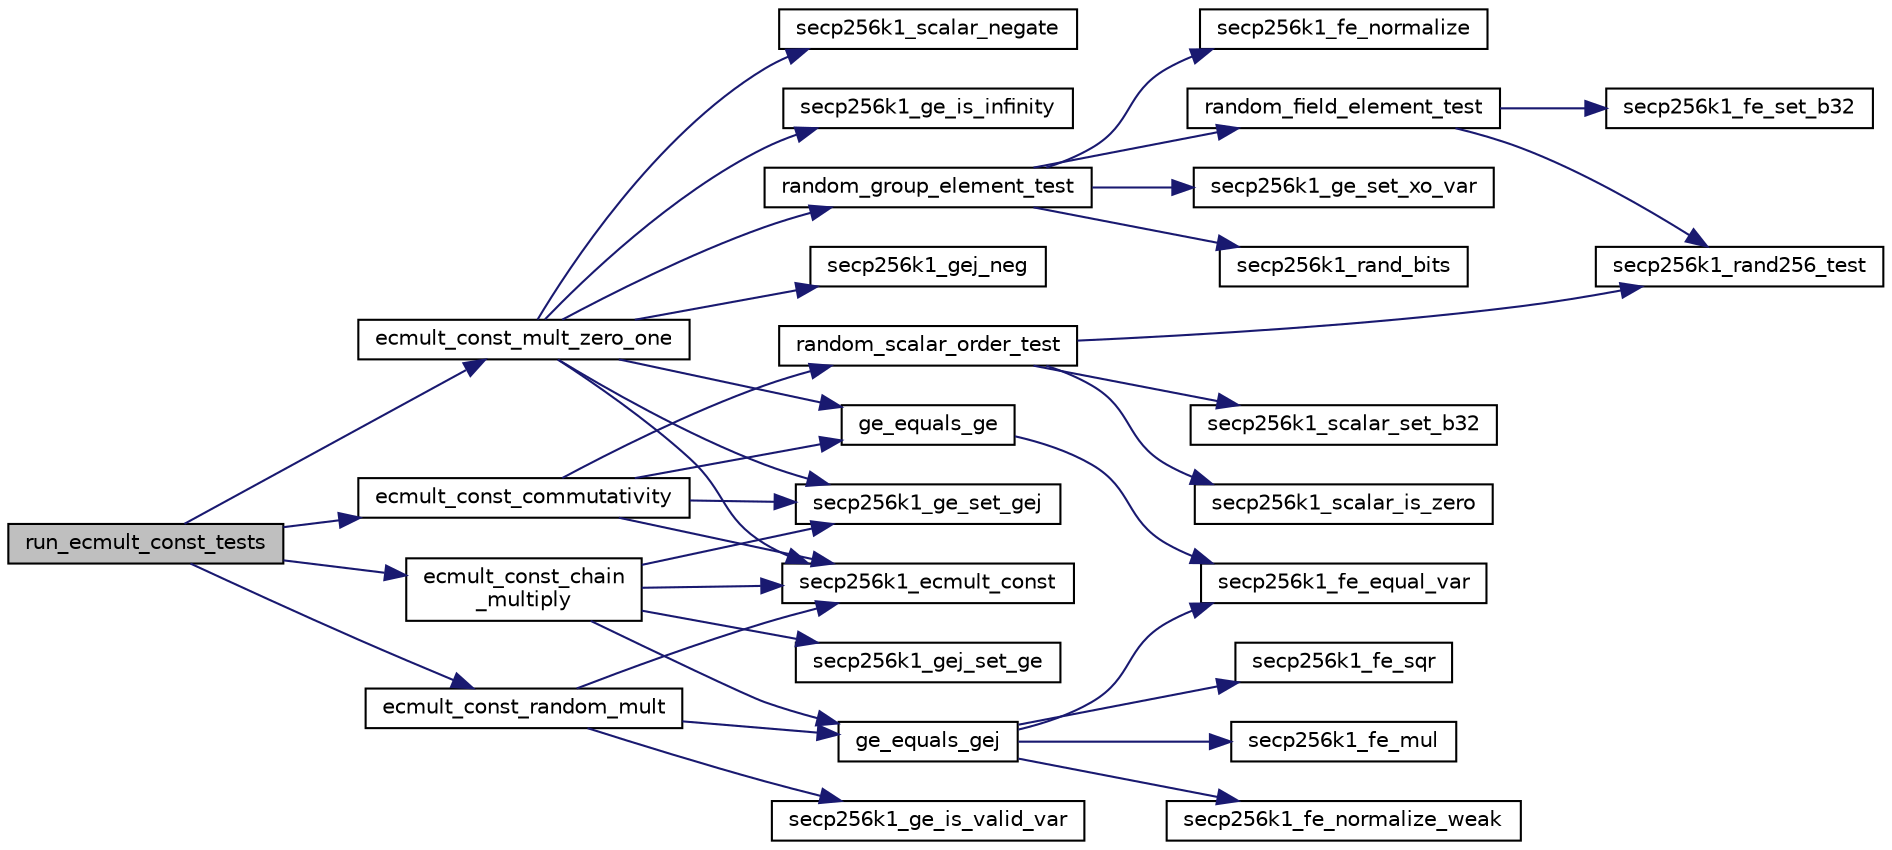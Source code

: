digraph "run_ecmult_const_tests"
{
  edge [fontname="Helvetica",fontsize="10",labelfontname="Helvetica",labelfontsize="10"];
  node [fontname="Helvetica",fontsize="10",shape=record];
  rankdir="LR";
  Node998 [label="run_ecmult_const_tests",height=0.2,width=0.4,color="black", fillcolor="grey75", style="filled", fontcolor="black"];
  Node998 -> Node999 [color="midnightblue",fontsize="10",style="solid",fontname="Helvetica"];
  Node999 [label="ecmult_const_mult_zero_one",height=0.2,width=0.4,color="black", fillcolor="white", style="filled",URL="$d5/d7f/tests_8c.html#aa7d1b408b3e21121300c1a6348251ab2"];
  Node999 -> Node1000 [color="midnightblue",fontsize="10",style="solid",fontname="Helvetica"];
  Node1000 [label="secp256k1_scalar_negate",height=0.2,width=0.4,color="black", fillcolor="white", style="filled",URL="$db/d94/scalar_8h.html#aa3f1c1d4536adf835ee256878c222968",tooltip="Compute the complement of a scalar (modulo the group order). "];
  Node999 -> Node1001 [color="midnightblue",fontsize="10",style="solid",fontname="Helvetica"];
  Node1001 [label="random_group_element_test",height=0.2,width=0.4,color="black", fillcolor="white", style="filled",URL="$d5/d7f/tests_8c.html#a63a7c68b6b72356c59cfdaaab131c73b"];
  Node1001 -> Node1002 [color="midnightblue",fontsize="10",style="solid",fontname="Helvetica"];
  Node1002 [label="random_field_element_test",height=0.2,width=0.4,color="black", fillcolor="white", style="filled",URL="$d5/d7f/tests_8c.html#af038dec65d22bf5050a82de7b4ad4bca"];
  Node1002 -> Node1003 [color="midnightblue",fontsize="10",style="solid",fontname="Helvetica"];
  Node1003 [label="secp256k1_rand256_test",height=0.2,width=0.4,color="black", fillcolor="white", style="filled",URL="$dd/d0b/testrand_8h.html#ac7dd7cc19d5d0ae9b50791656b57af7b",tooltip="Generate a pseudorandom 32-byte array with long sequences of zero and one bits. "];
  Node1002 -> Node1004 [color="midnightblue",fontsize="10",style="solid",fontname="Helvetica"];
  Node1004 [label="secp256k1_fe_set_b32",height=0.2,width=0.4,color="black", fillcolor="white", style="filled",URL="$d5/d5a/field_8h.html#a5c86a65052e3b135919c00fe2233a43d",tooltip="Set a field element equal to 32-byte big endian value. "];
  Node1001 -> Node1005 [color="midnightblue",fontsize="10",style="solid",fontname="Helvetica"];
  Node1005 [label="secp256k1_ge_set_xo_var",height=0.2,width=0.4,color="black", fillcolor="white", style="filled",URL="$d9/dd1/group_8h.html#a3c3d9154b093bb4ed48ba55e4c28a0b5",tooltip="Set a group element (affine) equal to the point with the given X coordinate, and given oddness for Y..."];
  Node1001 -> Node1006 [color="midnightblue",fontsize="10",style="solid",fontname="Helvetica"];
  Node1006 [label="secp256k1_rand_bits",height=0.2,width=0.4,color="black", fillcolor="white", style="filled",URL="$dd/d0b/testrand_8h.html#a70a3e97a30b94a77f4a59807ba01e6ba",tooltip="Generate a pseudorandom number in the range [0..2**bits-1]. "];
  Node1001 -> Node1007 [color="midnightblue",fontsize="10",style="solid",fontname="Helvetica"];
  Node1007 [label="secp256k1_fe_normalize",height=0.2,width=0.4,color="black", fillcolor="white", style="filled",URL="$d5/d5a/field_8h.html#a8e925e94d5a7330d2ae68f6642d0c7b9",tooltip="Field element module. "];
  Node999 -> Node1008 [color="midnightblue",fontsize="10",style="solid",fontname="Helvetica"];
  Node1008 [label="secp256k1_ecmult_const",height=0.2,width=0.4,color="black", fillcolor="white", style="filled",URL="$de/d26/ecmult__const_8h.html#a91d964b6d73b3bc6dbb913b4b2307288"];
  Node999 -> Node1009 [color="midnightblue",fontsize="10",style="solid",fontname="Helvetica"];
  Node1009 [label="secp256k1_ge_set_gej",height=0.2,width=0.4,color="black", fillcolor="white", style="filled",URL="$d9/dd1/group_8h.html#aa511eebf8cd7419763f06555ed4fb62d",tooltip="Set a group element equal to another which is given in jacobian coordinates. "];
  Node999 -> Node1010 [color="midnightblue",fontsize="10",style="solid",fontname="Helvetica"];
  Node1010 [label="secp256k1_ge_is_infinity",height=0.2,width=0.4,color="black", fillcolor="white", style="filled",URL="$d9/dd1/group_8h.html#ac83592db46af97faf7ba9b9a39a1f6ff",tooltip="Check whether a group element is the point at infinity. "];
  Node999 -> Node1011 [color="midnightblue",fontsize="10",style="solid",fontname="Helvetica"];
  Node1011 [label="ge_equals_ge",height=0.2,width=0.4,color="black", fillcolor="white", style="filled",URL="$d5/d7f/tests_8c.html#a6e3e2f3948ab2013a46f0a356f1057ae"];
  Node1011 -> Node1012 [color="midnightblue",fontsize="10",style="solid",fontname="Helvetica"];
  Node1012 [label="secp256k1_fe_equal_var",height=0.2,width=0.4,color="black", fillcolor="white", style="filled",URL="$d5/d5a/field_8h.html#a16ab4d0dd8bcb5da1b888288063014f3",tooltip="Compare two field elements. "];
  Node999 -> Node1013 [color="midnightblue",fontsize="10",style="solid",fontname="Helvetica"];
  Node1013 [label="secp256k1_gej_neg",height=0.2,width=0.4,color="black", fillcolor="white", style="filled",URL="$d9/dd1/group_8h.html#af9194949a7aaf18aceab1dee73fe4027",tooltip="Set r equal to the inverse of a (i.e., mirrored around the X axis) "];
  Node998 -> Node1014 [color="midnightblue",fontsize="10",style="solid",fontname="Helvetica"];
  Node1014 [label="ecmult_const_random_mult",height=0.2,width=0.4,color="black", fillcolor="white", style="filled",URL="$d5/d7f/tests_8c.html#a2e747532c49b7e398aff44547a7ff477"];
  Node1014 -> Node1008 [color="midnightblue",fontsize="10",style="solid",fontname="Helvetica"];
  Node1014 -> Node1015 [color="midnightblue",fontsize="10",style="solid",fontname="Helvetica"];
  Node1015 [label="secp256k1_ge_is_valid_var",height=0.2,width=0.4,color="black", fillcolor="white", style="filled",URL="$d9/dd1/group_8h.html#a83600b0c4d8e95a8b2e730b4e2f207dc",tooltip="Check whether a group element is valid (i.e., on the curve). "];
  Node1014 -> Node1016 [color="midnightblue",fontsize="10",style="solid",fontname="Helvetica"];
  Node1016 [label="ge_equals_gej",height=0.2,width=0.4,color="black", fillcolor="white", style="filled",URL="$d5/d7f/tests_8c.html#a7930deeb9d6815fba34afad98b8dfa69"];
  Node1016 -> Node1017 [color="midnightblue",fontsize="10",style="solid",fontname="Helvetica"];
  Node1017 [label="secp256k1_fe_sqr",height=0.2,width=0.4,color="black", fillcolor="white", style="filled",URL="$d5/d5a/field_8h.html#a6cbe550ca5eb35e683b1c8d68d8de26b",tooltip="Sets a field element to be the square of another. "];
  Node1016 -> Node1018 [color="midnightblue",fontsize="10",style="solid",fontname="Helvetica"];
  Node1018 [label="secp256k1_fe_mul",height=0.2,width=0.4,color="black", fillcolor="white", style="filled",URL="$d5/d5a/field_8h.html#a542b97d2574d9687c563d002587cf9a2",tooltip="Sets a field element to be the product of two others. "];
  Node1016 -> Node1019 [color="midnightblue",fontsize="10",style="solid",fontname="Helvetica"];
  Node1019 [label="secp256k1_fe_normalize_weak",height=0.2,width=0.4,color="black", fillcolor="white", style="filled",URL="$d5/d5a/field_8h.html#a0aaec7df2f708a451a8e1f41a943d8b1",tooltip="Weakly normalize a field element: reduce it magnitude to 1, but don&#39;t fully normalize. "];
  Node1016 -> Node1012 [color="midnightblue",fontsize="10",style="solid",fontname="Helvetica"];
  Node998 -> Node1020 [color="midnightblue",fontsize="10",style="solid",fontname="Helvetica"];
  Node1020 [label="ecmult_const_commutativity",height=0.2,width=0.4,color="black", fillcolor="white", style="filled",URL="$d5/d7f/tests_8c.html#ab1ac8e94f017ab831c8c50cc7384fd87"];
  Node1020 -> Node1021 [color="midnightblue",fontsize="10",style="solid",fontname="Helvetica"];
  Node1021 [label="random_scalar_order_test",height=0.2,width=0.4,color="black", fillcolor="white", style="filled",URL="$d5/d7f/tests_8c.html#a51e09e6745e0afdb0d596ee0f4b3c3f7"];
  Node1021 -> Node1003 [color="midnightblue",fontsize="10",style="solid",fontname="Helvetica"];
  Node1021 -> Node1022 [color="midnightblue",fontsize="10",style="solid",fontname="Helvetica"];
  Node1022 [label="secp256k1_scalar_set_b32",height=0.2,width=0.4,color="black", fillcolor="white", style="filled",URL="$db/d94/scalar_8h.html#a25cc2d45ae1d1765d07c3313cdf46fa0",tooltip="Set a scalar from a big endian byte array. "];
  Node1021 -> Node1023 [color="midnightblue",fontsize="10",style="solid",fontname="Helvetica"];
  Node1023 [label="secp256k1_scalar_is_zero",height=0.2,width=0.4,color="black", fillcolor="white", style="filled",URL="$db/d94/scalar_8h.html#a3f0ac84fe49a1c1f51212582a2c149d4",tooltip="Check whether a scalar equals zero. "];
  Node1020 -> Node1008 [color="midnightblue",fontsize="10",style="solid",fontname="Helvetica"];
  Node1020 -> Node1009 [color="midnightblue",fontsize="10",style="solid",fontname="Helvetica"];
  Node1020 -> Node1011 [color="midnightblue",fontsize="10",style="solid",fontname="Helvetica"];
  Node998 -> Node1024 [color="midnightblue",fontsize="10",style="solid",fontname="Helvetica"];
  Node1024 [label="ecmult_const_chain\l_multiply",height=0.2,width=0.4,color="black", fillcolor="white", style="filled",URL="$d5/d7f/tests_8c.html#a5f38325377d0160eb1c5100b1a4f1c0f"];
  Node1024 -> Node1025 [color="midnightblue",fontsize="10",style="solid",fontname="Helvetica"];
  Node1025 [label="secp256k1_gej_set_ge",height=0.2,width=0.4,color="black", fillcolor="white", style="filled",URL="$d9/dd1/group_8h.html#ad5f813e26afb239f03e83f0e61e05498",tooltip="Set a group element (jacobian) equal to another which is given in affine coordinates. "];
  Node1024 -> Node1009 [color="midnightblue",fontsize="10",style="solid",fontname="Helvetica"];
  Node1024 -> Node1008 [color="midnightblue",fontsize="10",style="solid",fontname="Helvetica"];
  Node1024 -> Node1016 [color="midnightblue",fontsize="10",style="solid",fontname="Helvetica"];
}
